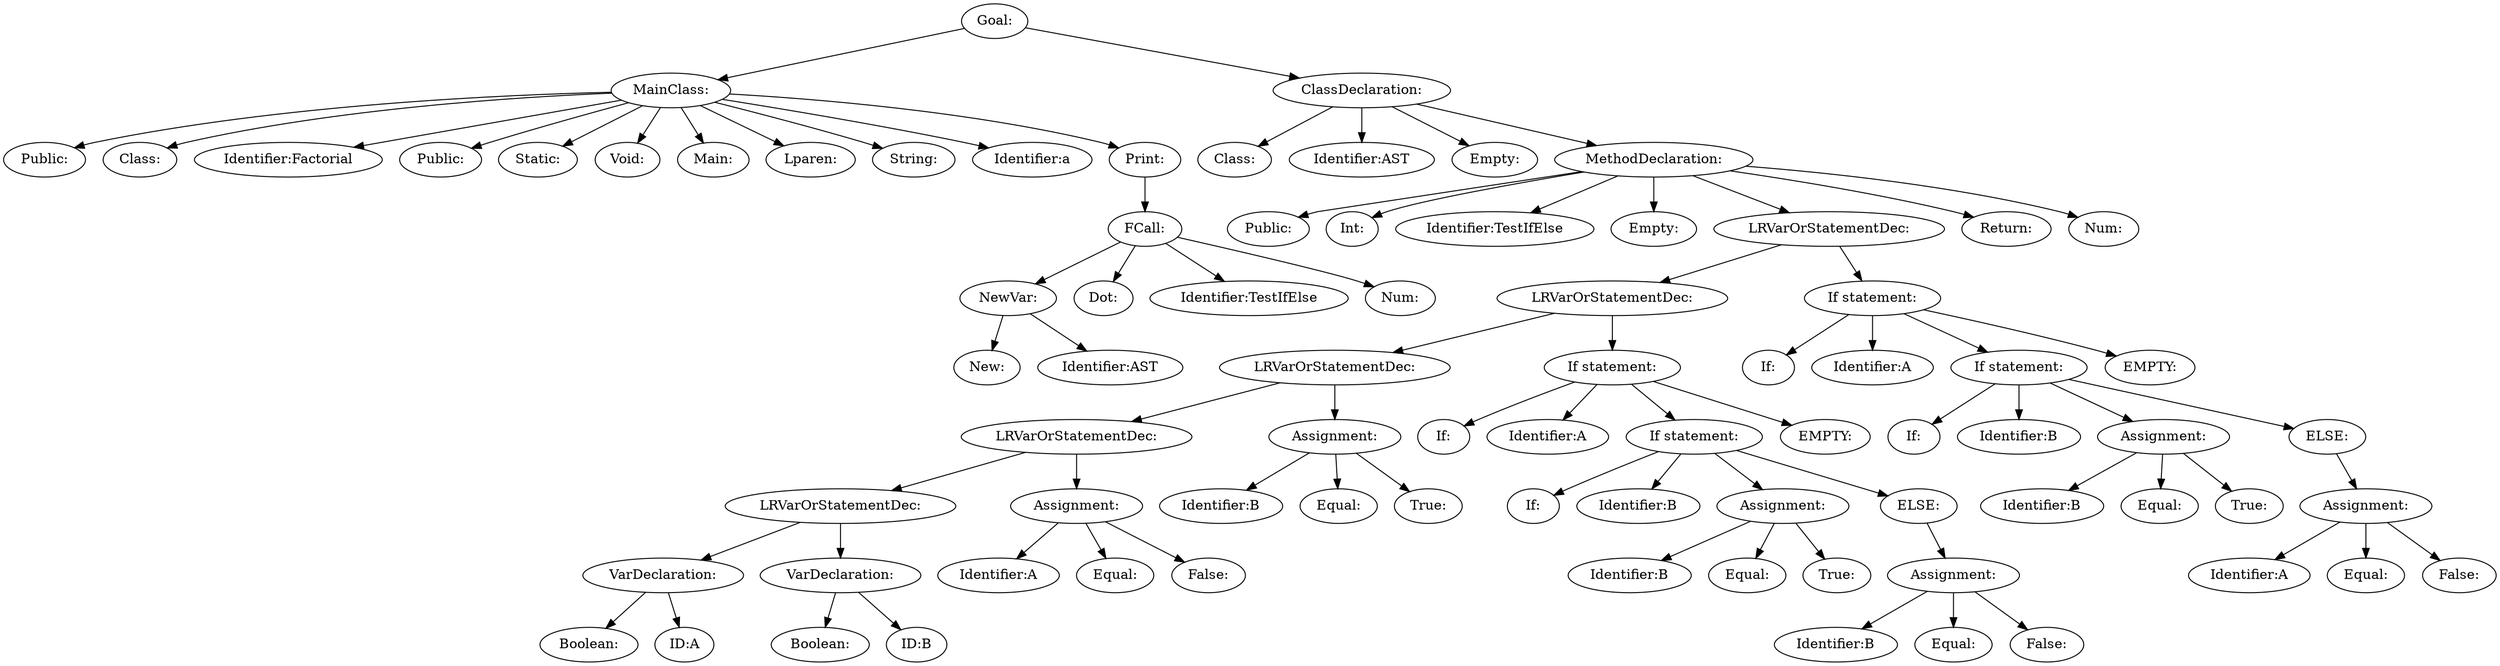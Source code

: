 digraph {
n0 [label="Goal:"];
n1 [label="MainClass:"];
n2 [label="Public:"];
n1 -> n2
n3 [label="Class:"];
n1 -> n3
n4 [label="Identifier:Factorial"];
n1 -> n4
n5 [label="Public:"];
n1 -> n5
n6 [label="Static:"];
n1 -> n6
n7 [label="Void:"];
n1 -> n7
n8 [label="Main:"];
n1 -> n8
n9 [label="Lparen:"];
n1 -> n9
n10 [label="String:"];
n1 -> n10
n11 [label="Identifier:a"];
n1 -> n11
n12 [label="Print:"];
n13 [label="FCall:"];
n14 [label="NewVar:"];
n15 [label="New:"];
n14 -> n15
n16 [label="Identifier:AST"];
n14 -> n16
n13 -> n14
n17 [label="Dot:"];
n13 -> n17
n18 [label="Identifier:TestIfElse"];
n13 -> n18
n19 [label="Num:"];
n13 -> n19
n12 -> n13
n1 -> n12
n0 -> n1
n20 [label="ClassDeclaration:"];
n21 [label="Class:"];
n20 -> n21
n22 [label="Identifier:AST"];
n20 -> n22
n23 [label="Empty:"];
n20 -> n23
n24 [label="MethodDeclaration:"];
n25 [label="Public:"];
n24 -> n25
n26 [label="Int:"];
n24 -> n26
n27 [label="Identifier:TestIfElse"];
n24 -> n27
n28 [label="Empty:"];
n24 -> n28
n29 [label="LRVarOrStatementDec:"];
n30 [label="LRVarOrStatementDec:"];
n31 [label="LRVarOrStatementDec:"];
n32 [label="LRVarOrStatementDec:"];
n33 [label="LRVarOrStatementDec:"];
n34 [label="VarDeclaration:"];
n35 [label="Boolean:"];
n34 -> n35
n36 [label="ID:A"];
n34 -> n36
n33 -> n34
n37 [label="VarDeclaration:"];
n38 [label="Boolean:"];
n37 -> n38
n39 [label="ID:B"];
n37 -> n39
n33 -> n37
n32 -> n33
n40 [label="Assignment:"];
n41 [label="Identifier:A"];
n40 -> n41
n42 [label="Equal:"];
n40 -> n42
n43 [label="False:"];
n40 -> n43
n32 -> n40
n31 -> n32
n44 [label="Assignment:"];
n45 [label="Identifier:B"];
n44 -> n45
n46 [label="Equal:"];
n44 -> n46
n47 [label="True:"];
n44 -> n47
n31 -> n44
n30 -> n31
n48 [label="If statement:"];
n49 [label="If:"];
n48 -> n49
n50 [label="Identifier:A"];
n48 -> n50
n51 [label="If statement:"];
n52 [label="If:"];
n51 -> n52
n53 [label="Identifier:B"];
n51 -> n53
n54 [label="Assignment:"];
n55 [label="Identifier:B"];
n54 -> n55
n56 [label="Equal:"];
n54 -> n56
n57 [label="True:"];
n54 -> n57
n51 -> n54
n58 [label="ELSE:"];
n59 [label="Assignment:"];
n60 [label="Identifier:B"];
n59 -> n60
n61 [label="Equal:"];
n59 -> n61
n62 [label="False:"];
n59 -> n62
n58 -> n59
n51 -> n58
n48 -> n51
n63 [label="EMPTY:"];
n48 -> n63
n30 -> n48
n29 -> n30
n64 [label="If statement:"];
n65 [label="If:"];
n64 -> n65
n66 [label="Identifier:A"];
n64 -> n66
n67 [label="If statement:"];
n68 [label="If:"];
n67 -> n68
n69 [label="Identifier:B"];
n67 -> n69
n70 [label="Assignment:"];
n71 [label="Identifier:B"];
n70 -> n71
n72 [label="Equal:"];
n70 -> n72
n73 [label="True:"];
n70 -> n73
n67 -> n70
n74 [label="ELSE:"];
n75 [label="Assignment:"];
n76 [label="Identifier:A"];
n75 -> n76
n77 [label="Equal:"];
n75 -> n77
n78 [label="False:"];
n75 -> n78
n74 -> n75
n67 -> n74
n64 -> n67
n79 [label="EMPTY:"];
n64 -> n79
n29 -> n64
n24 -> n29
n80 [label="Return:"];
n24 -> n80
n81 [label="Num:"];
n24 -> n81
n20 -> n24
n0 -> n20
}
